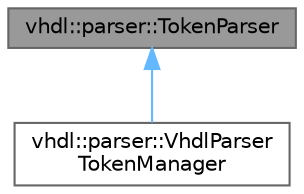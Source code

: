 digraph "vhdl::parser::TokenParser"
{
 // INTERACTIVE_SVG=YES
 // LATEX_PDF_SIZE
  bgcolor="transparent";
  edge [fontname=Helvetica,fontsize=10,labelfontname=Helvetica,labelfontsize=10];
  node [fontname=Helvetica,fontsize=10,shape=box,height=0.2,width=0.4];
  Node1 [label="vhdl::parser::TokenParser",height=0.2,width=0.4,color="gray40", fillcolor="grey60", style="filled", fontcolor="black",tooltip=" "];
  Node1 -> Node2 [dir="back",color="steelblue1",style="solid",tooltip=" "];
  Node2 [label="vhdl::parser::VhdlParser\lTokenManager",height=0.2,width=0.4,color="gray40", fillcolor="white", style="filled",URL="$d4/d48/classvhdl_1_1parser_1_1_vhdl_parser_token_manager.html",tooltip="Token Manager."];
}
